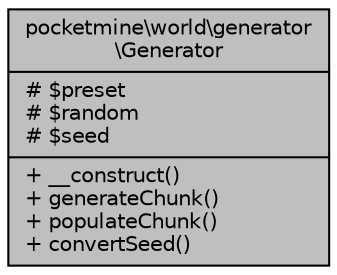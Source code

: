 digraph "pocketmine\world\generator\Generator"
{
 // INTERACTIVE_SVG=YES
 // LATEX_PDF_SIZE
  edge [fontname="Helvetica",fontsize="10",labelfontname="Helvetica",labelfontsize="10"];
  node [fontname="Helvetica",fontsize="10",shape=record];
  Node1 [label="{pocketmine\\world\\generator\l\\Generator\n|# $preset\l# $random\l# $seed\l|+ __construct()\l+ generateChunk()\l+ populateChunk()\l+ convertSeed()\l}",height=0.2,width=0.4,color="black", fillcolor="grey75", style="filled", fontcolor="black",tooltip=" "];
}
